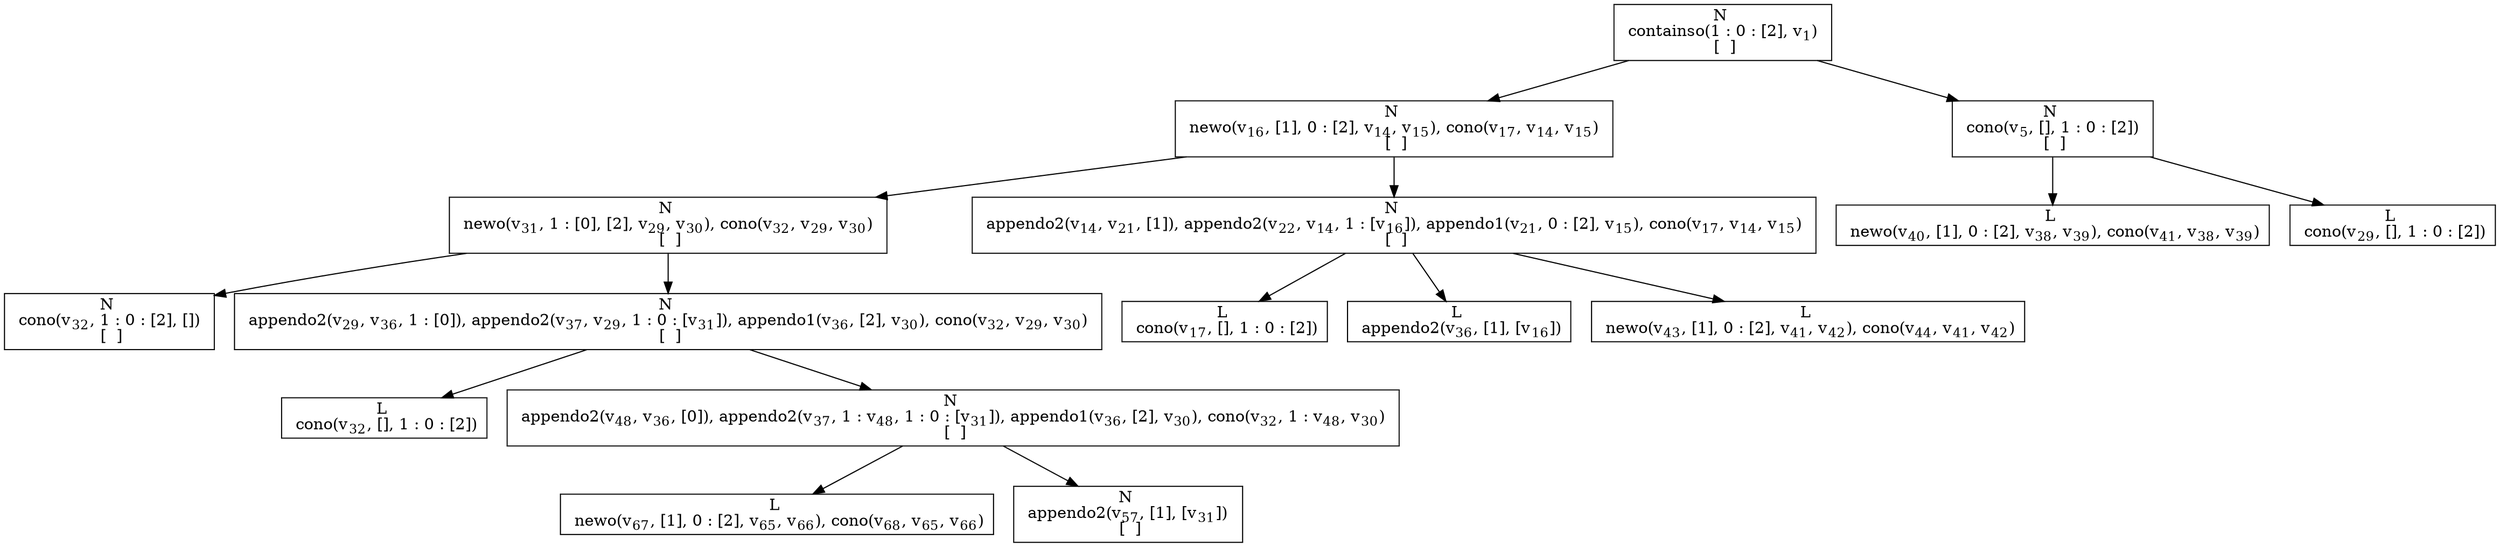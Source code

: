 digraph {
    graph [rankdir=TB
          ,bgcolor=transparent];
    node [shape=box
         ,fillcolor=white
         ,style=filled];
    0 [label=<N <BR/> containso(1 : 0 : [2], v<SUB>1</SUB>) <BR/>  [  ] >];
    1 [label=<N <BR/> newo(v<SUB>16</SUB>, [1], 0 : [2], v<SUB>14</SUB>, v<SUB>15</SUB>), cono(v<SUB>17</SUB>, v<SUB>14</SUB>, v<SUB>15</SUB>) <BR/>  [  ] >];
    2 [label=<N <BR/> cono(v<SUB>5</SUB>, [], 1 : 0 : [2]) <BR/>  [  ] >];
    3 [label=<N <BR/> newo(v<SUB>31</SUB>, 1 : [0], [2], v<SUB>29</SUB>, v<SUB>30</SUB>), cono(v<SUB>32</SUB>, v<SUB>29</SUB>, v<SUB>30</SUB>) <BR/>  [  ] >];
    4 [label=<N <BR/> appendo2(v<SUB>14</SUB>, v<SUB>21</SUB>, [1]), appendo2(v<SUB>22</SUB>, v<SUB>14</SUB>, 1 : [v<SUB>16</SUB>]), appendo1(v<SUB>21</SUB>, 0 : [2], v<SUB>15</SUB>), cono(v<SUB>17</SUB>, v<SUB>14</SUB>, v<SUB>15</SUB>) <BR/>  [  ] >];
    5 [label=<N <BR/> cono(v<SUB>32</SUB>, 1 : 0 : [2], []) <BR/>  [  ] >];
    6 [label=<N <BR/> appendo2(v<SUB>29</SUB>, v<SUB>36</SUB>, 1 : [0]), appendo2(v<SUB>37</SUB>, v<SUB>29</SUB>, 1 : 0 : [v<SUB>31</SUB>]), appendo1(v<SUB>36</SUB>, [2], v<SUB>30</SUB>), cono(v<SUB>32</SUB>, v<SUB>29</SUB>, v<SUB>30</SUB>) <BR/>  [  ] >];
    7 [label=<L <BR/> cono(v<SUB>32</SUB>, [], 1 : 0 : [2])>];
    8 [label=<N <BR/> appendo2(v<SUB>48</SUB>, v<SUB>36</SUB>, [0]), appendo2(v<SUB>37</SUB>, 1 : v<SUB>48</SUB>, 1 : 0 : [v<SUB>31</SUB>]), appendo1(v<SUB>36</SUB>, [2], v<SUB>30</SUB>), cono(v<SUB>32</SUB>, 1 : v<SUB>48</SUB>, v<SUB>30</SUB>) <BR/>  [  ] >];
    9 [label=<L <BR/> newo(v<SUB>67</SUB>, [1], 0 : [2], v<SUB>65</SUB>, v<SUB>66</SUB>), cono(v<SUB>68</SUB>, v<SUB>65</SUB>, v<SUB>66</SUB>)>];
    10 [label=<N <BR/> appendo2(v<SUB>57</SUB>, [1], [v<SUB>31</SUB>]) <BR/>  [  ] >];
    11 [label=<L <BR/> cono(v<SUB>17</SUB>, [], 1 : 0 : [2])>];
    12 [label=<L <BR/> appendo2(v<SUB>36</SUB>, [1], [v<SUB>16</SUB>])>];
    13 [label=<L <BR/> newo(v<SUB>43</SUB>, [1], 0 : [2], v<SUB>41</SUB>, v<SUB>42</SUB>), cono(v<SUB>44</SUB>, v<SUB>41</SUB>, v<SUB>42</SUB>)>];
    14 [label=<L <BR/> newo(v<SUB>40</SUB>, [1], 0 : [2], v<SUB>38</SUB>, v<SUB>39</SUB>), cono(v<SUB>41</SUB>, v<SUB>38</SUB>, v<SUB>39</SUB>)>];
    15 [label=<L <BR/> cono(v<SUB>29</SUB>, [], 1 : 0 : [2])>];
    0 -> 1 [label=""];
    0 -> 2 [label=""];
    1 -> 3 [label=""];
    1 -> 4 [label=""];
    2 -> 14 [label=""];
    2 -> 15 [label=""];
    3 -> 5 [label=""];
    3 -> 6 [label=""];
    4 -> 11 [label=""];
    4 -> 12 [label=""];
    4 -> 13 [label=""];
    6 -> 7 [label=""];
    6 -> 8 [label=""];
    8 -> 9 [label=""];
    8 -> 10 [label=""];
}